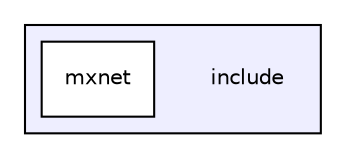 digraph "include" {
  compound=true
  node [ fontsize="10", fontname="Helvetica"];
  edge [ labelfontsize="10", labelfontname="Helvetica"];
  subgraph clusterdir_d44c64559bbebec7f509842c48db8b23 {
    graph [ bgcolor="#eeeeff", pencolor="black", label="" URL="dir_d44c64559bbebec7f509842c48db8b23.html"];
    dir_d44c64559bbebec7f509842c48db8b23 [shape=plaintext label="include"];
    dir_1143c7affb9ebd026cb6818dd282def7 [shape=box label="mxnet" color="black" fillcolor="white" style="filled" URL="dir_1143c7affb9ebd026cb6818dd282def7.html"];
  }
}
